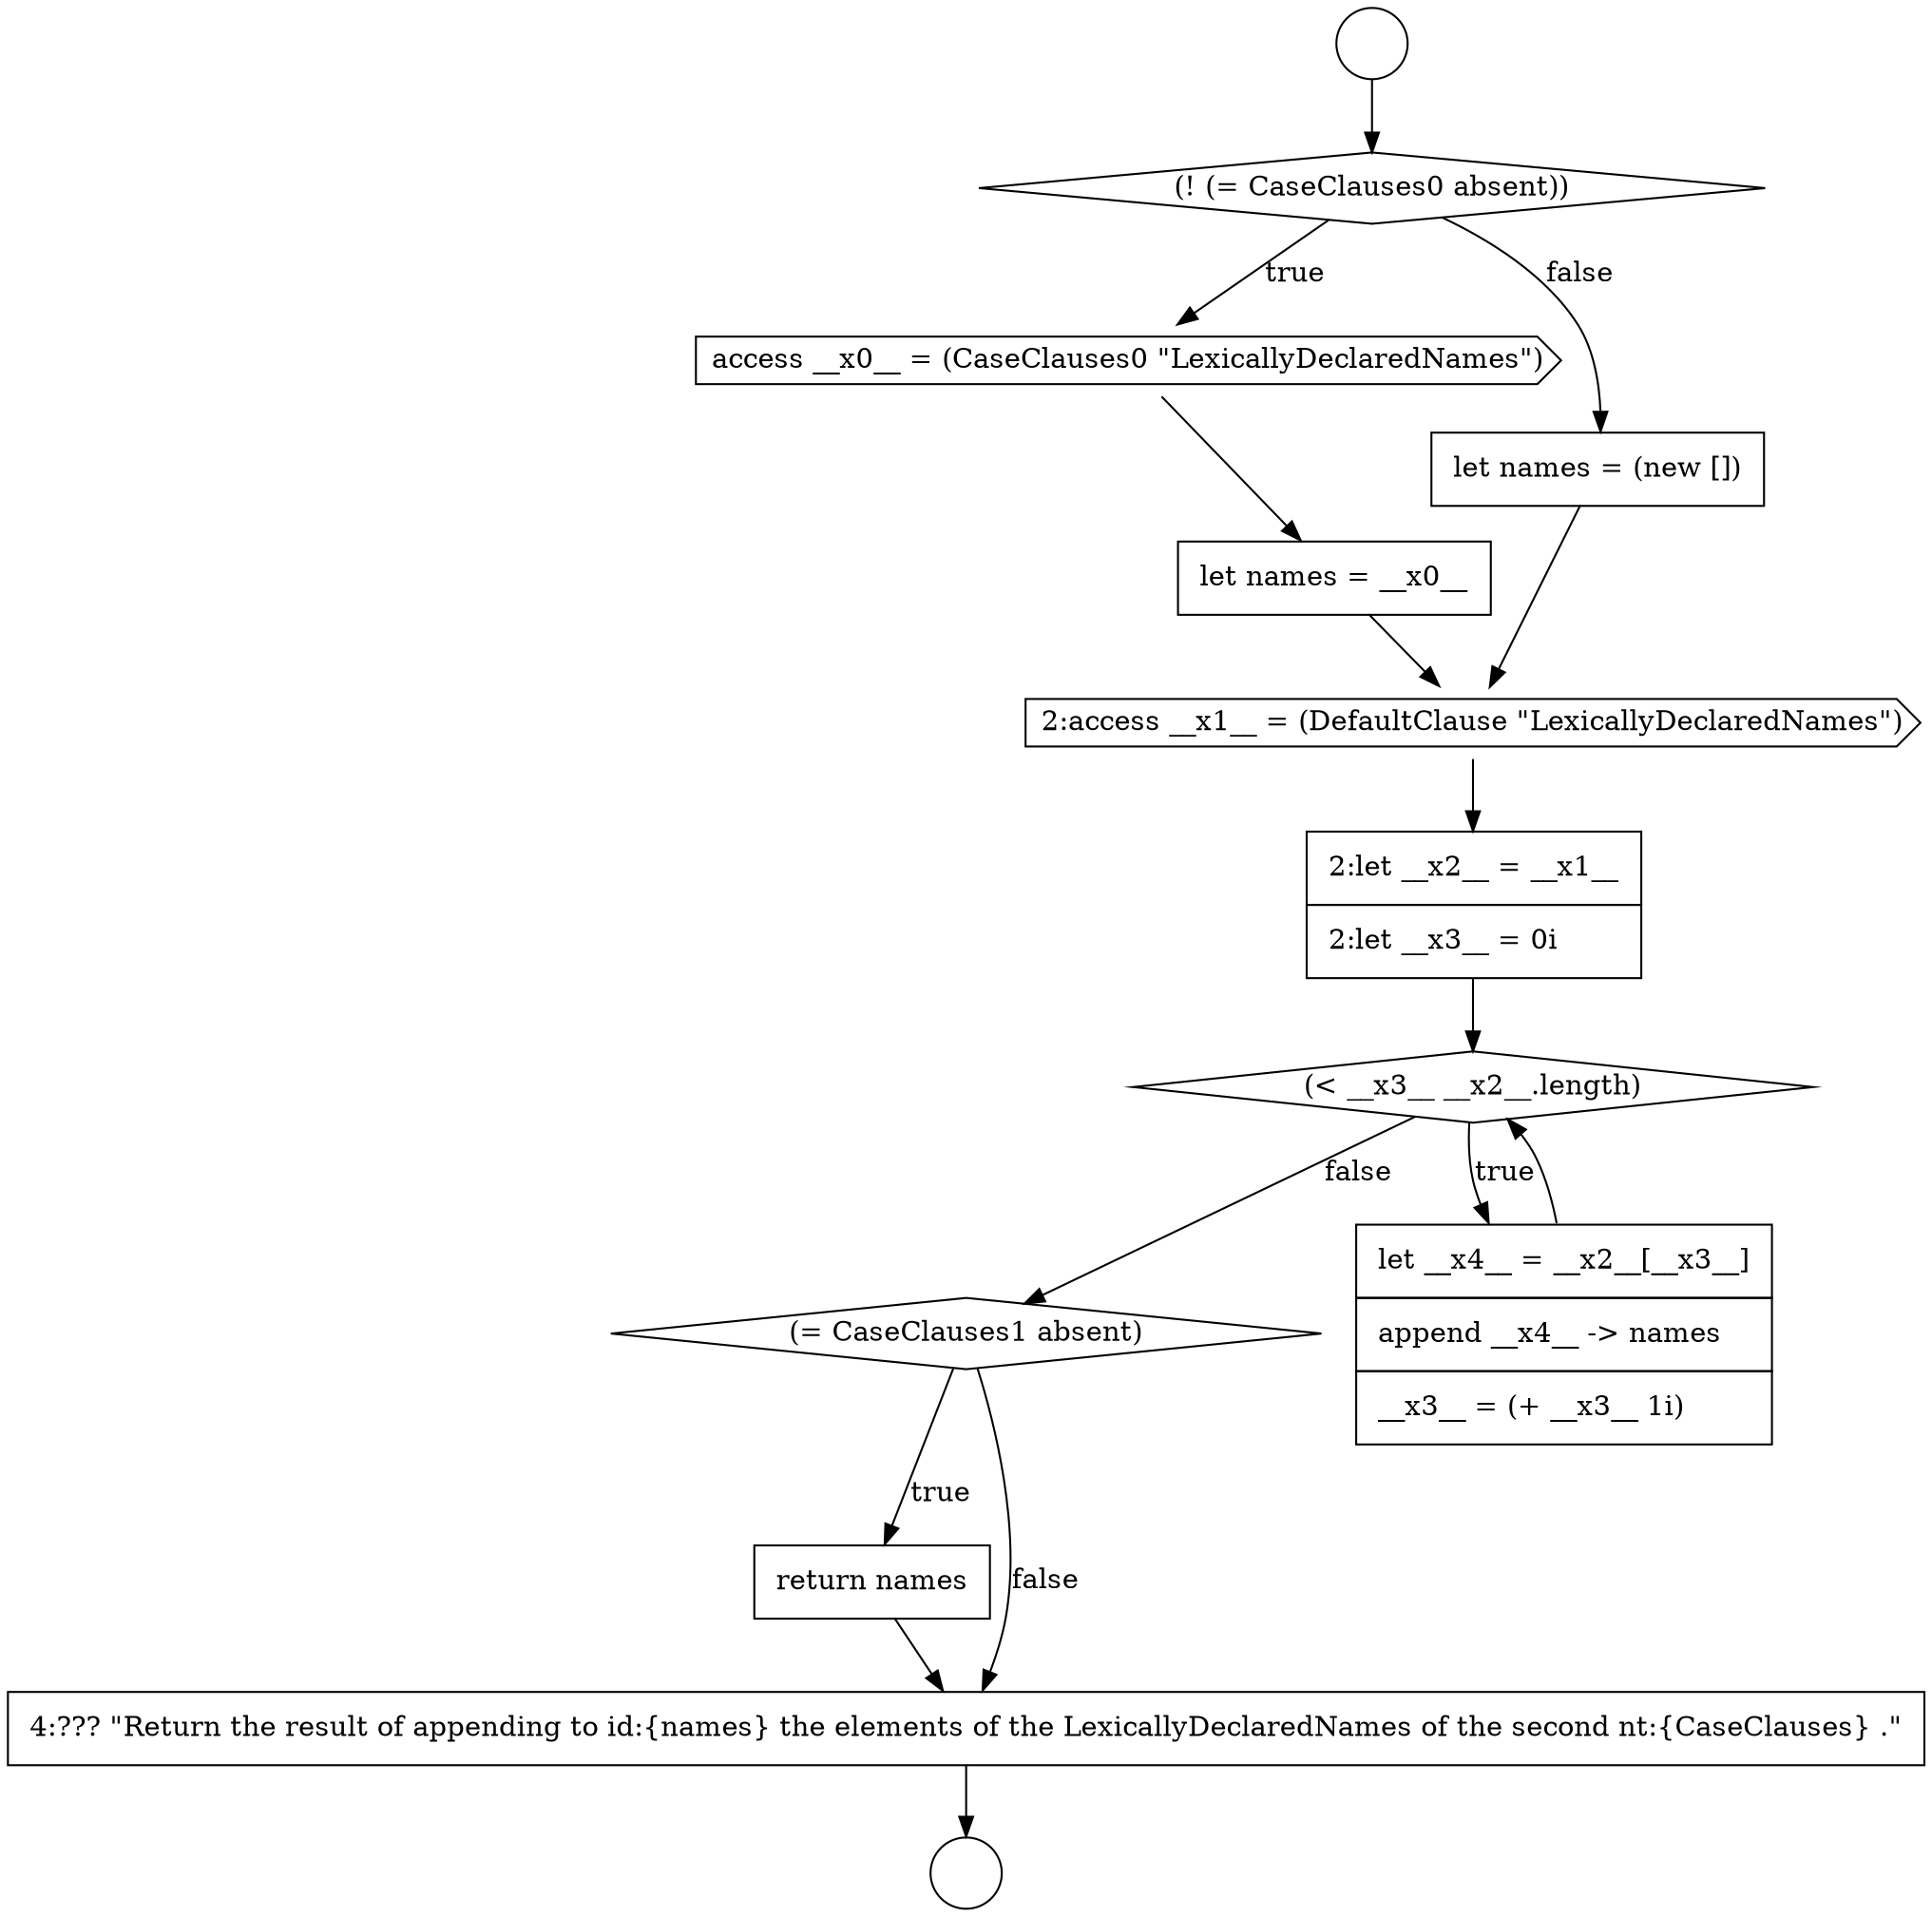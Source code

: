 digraph {
  node7182 [shape=none, margin=0, label=<<font color="black">
    <table border="0" cellborder="1" cellspacing="0" cellpadding="10">
      <tr><td align="left">2:let __x2__ = __x1__</td></tr>
      <tr><td align="left">2:let __x3__ = 0i</td></tr>
    </table>
  </font>> color="black" fillcolor="white" style=filled]
  node7178 [shape=cds, label=<<font color="black">access __x0__ = (CaseClauses0 &quot;LexicallyDeclaredNames&quot;)</font>> color="black" fillcolor="white" style=filled]
  node7183 [shape=diamond, label=<<font color="black">(&lt; __x3__ __x2__.length)</font>> color="black" fillcolor="white" style=filled]
  node7175 [shape=circle label=" " color="black" fillcolor="white" style=filled]
  node7179 [shape=none, margin=0, label=<<font color="black">
    <table border="0" cellborder="1" cellspacing="0" cellpadding="10">
      <tr><td align="left">let names = __x0__</td></tr>
    </table>
  </font>> color="black" fillcolor="white" style=filled]
  node7185 [shape=diamond, label=<<font color="black">(= CaseClauses1 absent)</font>> color="black" fillcolor="white" style=filled]
  node7180 [shape=none, margin=0, label=<<font color="black">
    <table border="0" cellborder="1" cellspacing="0" cellpadding="10">
      <tr><td align="left">let names = (new [])</td></tr>
    </table>
  </font>> color="black" fillcolor="white" style=filled]
  node7186 [shape=none, margin=0, label=<<font color="black">
    <table border="0" cellborder="1" cellspacing="0" cellpadding="10">
      <tr><td align="left">return names</td></tr>
    </table>
  </font>> color="black" fillcolor="white" style=filled]
  node7177 [shape=diamond, label=<<font color="black">(! (= CaseClauses0 absent))</font>> color="black" fillcolor="white" style=filled]
  node7187 [shape=none, margin=0, label=<<font color="black">
    <table border="0" cellborder="1" cellspacing="0" cellpadding="10">
      <tr><td align="left">4:??? &quot;Return the result of appending to id:{names} the elements of the LexicallyDeclaredNames of the second nt:{CaseClauses} .&quot;</td></tr>
    </table>
  </font>> color="black" fillcolor="white" style=filled]
  node7184 [shape=none, margin=0, label=<<font color="black">
    <table border="0" cellborder="1" cellspacing="0" cellpadding="10">
      <tr><td align="left">let __x4__ = __x2__[__x3__]</td></tr>
      <tr><td align="left">append __x4__ -&gt; names</td></tr>
      <tr><td align="left">__x3__ = (+ __x3__ 1i)</td></tr>
    </table>
  </font>> color="black" fillcolor="white" style=filled]
  node7176 [shape=circle label=" " color="black" fillcolor="white" style=filled]
  node7181 [shape=cds, label=<<font color="black">2:access __x1__ = (DefaultClause &quot;LexicallyDeclaredNames&quot;)</font>> color="black" fillcolor="white" style=filled]
  node7178 -> node7179 [ color="black"]
  node7175 -> node7177 [ color="black"]
  node7187 -> node7176 [ color="black"]
  node7182 -> node7183 [ color="black"]
  node7180 -> node7181 [ color="black"]
  node7186 -> node7187 [ color="black"]
  node7183 -> node7184 [label=<<font color="black">true</font>> color="black"]
  node7183 -> node7185 [label=<<font color="black">false</font>> color="black"]
  node7179 -> node7181 [ color="black"]
  node7181 -> node7182 [ color="black"]
  node7177 -> node7178 [label=<<font color="black">true</font>> color="black"]
  node7177 -> node7180 [label=<<font color="black">false</font>> color="black"]
  node7185 -> node7186 [label=<<font color="black">true</font>> color="black"]
  node7185 -> node7187 [label=<<font color="black">false</font>> color="black"]
  node7184 -> node7183 [ color="black"]
}
